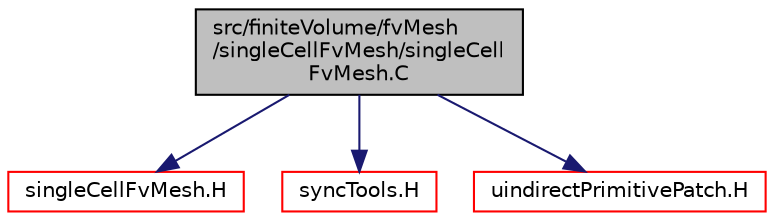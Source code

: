 digraph "src/finiteVolume/fvMesh/singleCellFvMesh/singleCellFvMesh.C"
{
  bgcolor="transparent";
  edge [fontname="Helvetica",fontsize="10",labelfontname="Helvetica",labelfontsize="10"];
  node [fontname="Helvetica",fontsize="10",shape=record];
  Node1 [label="src/finiteVolume/fvMesh\l/singleCellFvMesh/singleCell\lFvMesh.C",height=0.2,width=0.4,color="black", fillcolor="grey75", style="filled", fontcolor="black"];
  Node1 -> Node2 [color="midnightblue",fontsize="10",style="solid",fontname="Helvetica"];
  Node2 [label="singleCellFvMesh.H",height=0.2,width=0.4,color="red",URL="$a06082.html"];
  Node1 -> Node3 [color="midnightblue",fontsize="10",style="solid",fontname="Helvetica"];
  Node3 [label="syncTools.H",height=0.2,width=0.4,color="red",URL="$a08997.html"];
  Node1 -> Node4 [color="midnightblue",fontsize="10",style="solid",fontname="Helvetica"];
  Node4 [label="uindirectPrimitivePatch.H",height=0.2,width=0.4,color="red",URL="$a09075.html"];
}
